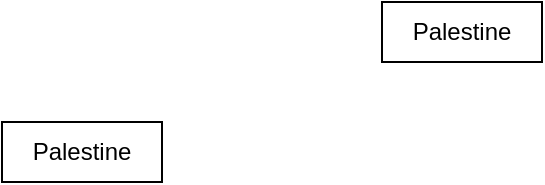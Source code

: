 <mxfile version="22.0.0" type="github">
  <diagram name="Page-1" id="hJeSxMsy2OeUZLzWM_a1">
    <mxGraphModel dx="1434" dy="765" grid="1" gridSize="10" guides="1" tooltips="1" connect="1" arrows="1" fold="1" page="1" pageScale="1" pageWidth="827" pageHeight="1169" math="0" shadow="0">
      <root>
        <mxCell id="0" />
        <mxCell id="1" parent="0" />
        <mxCell id="-gxJhb2Ihy3o_ycIm4hp-1" value="Palestine" style="rounded=0;whiteSpace=wrap;html=1;" vertex="1" parent="1">
          <mxGeometry x="100" y="260" width="80" height="30" as="geometry" />
        </mxCell>
        <mxCell id="-gxJhb2Ihy3o_ycIm4hp-2" value="Palestine" style="rounded=0;whiteSpace=wrap;html=1;" vertex="1" parent="1">
          <mxGeometry x="290" y="200" width="80" height="30" as="geometry" />
        </mxCell>
      </root>
    </mxGraphModel>
  </diagram>
</mxfile>
